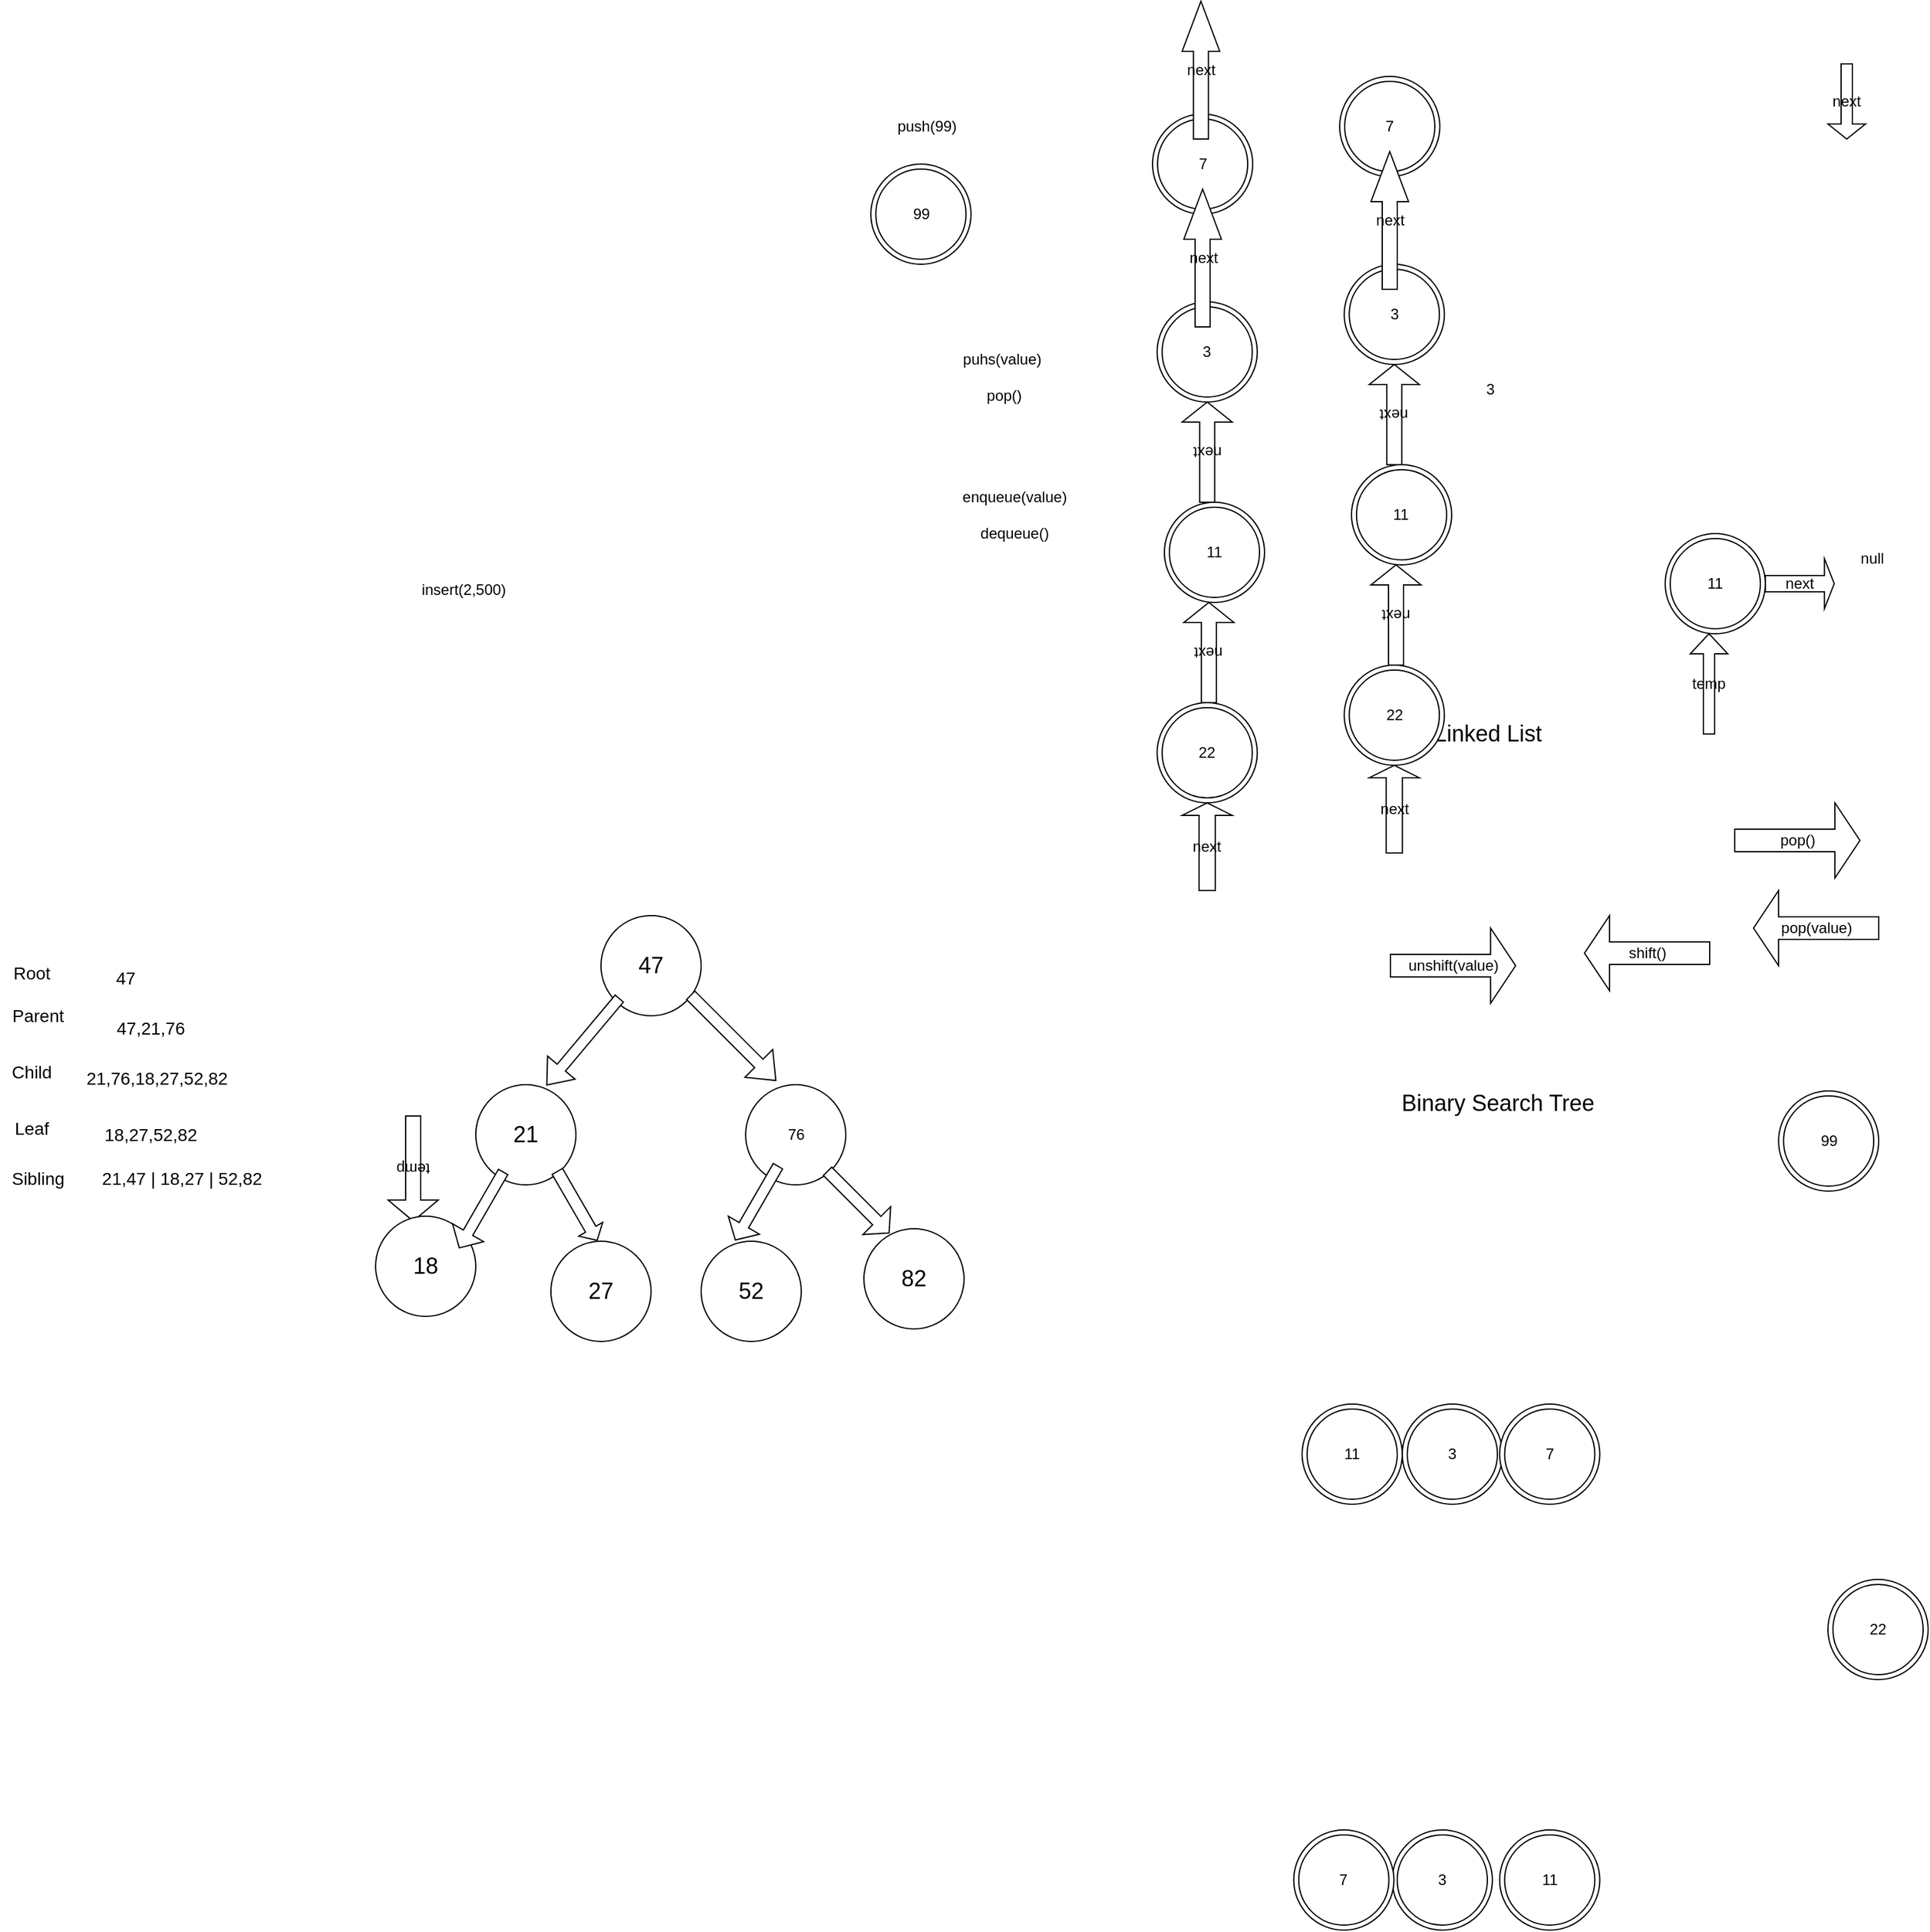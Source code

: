 <mxfile>
    <diagram id="J0BU5uh6VnGHpy-MeXnG" name="Page-1">
        <mxGraphModel dx="1671" dy="650" grid="1" gridSize="10" guides="1" tooltips="1" connect="1" arrows="1" fold="1" page="1" pageScale="1" pageWidth="827" pageHeight="1169" math="0" shadow="0">
            <root>
                <mxCell id="0"/>
                <mxCell id="1" parent="0"/>
                <mxCell id="2" value="11" style="ellipse;shape=doubleEllipse;whiteSpace=wrap;html=1;aspect=fixed;" parent="1" vertex="1">
                    <mxGeometry x="200" y="400" width="80" height="80" as="geometry"/>
                </mxCell>
                <mxCell id="3" value="3" style="ellipse;shape=doubleEllipse;whiteSpace=wrap;html=1;aspect=fixed;" parent="1" vertex="1">
                    <mxGeometry x="194.2" y="240" width="80" height="80" as="geometry"/>
                </mxCell>
                <mxCell id="4" value="7" style="ellipse;shape=doubleEllipse;whiteSpace=wrap;html=1;aspect=fixed;" parent="1" vertex="1">
                    <mxGeometry x="190.55" y="90" width="80" height="80" as="geometry"/>
                </mxCell>
                <mxCell id="5" value="next" style="shape=singleArrow;whiteSpace=wrap;html=1;rotation=-180;direction=south;" parent="1" vertex="1">
                    <mxGeometry x="215.55" y="480" width="40" height="80" as="geometry"/>
                </mxCell>
                <mxCell id="6" value="temp" style="shape=singleArrow;whiteSpace=wrap;html=1;rotation=-180;direction=north;" parent="1" vertex="1">
                    <mxGeometry x="-419.995" y="890.005" width="40" height="83.91" as="geometry"/>
                </mxCell>
                <mxCell id="7" value="next" style="shape=singleArrow;whiteSpace=wrap;html=1;rotation=-180;direction=south;" parent="1" vertex="1">
                    <mxGeometry x="214.2" y="320" width="40" height="80" as="geometry"/>
                </mxCell>
                <mxCell id="16" value="unshift(value)" style="shape=singleArrow;whiteSpace=wrap;html=1;" parent="1" vertex="1">
                    <mxGeometry x="380.55" y="740" width="100" height="60" as="geometry"/>
                </mxCell>
                <mxCell id="17" value="shift()" style="shape=singleArrow;direction=west;whiteSpace=wrap;html=1;" parent="1" vertex="1">
                    <mxGeometry x="535.55" y="730" width="100" height="60" as="geometry"/>
                </mxCell>
                <mxCell id="18" value="22" style="ellipse;shape=doubleEllipse;whiteSpace=wrap;html=1;aspect=fixed;" parent="1" vertex="1">
                    <mxGeometry x="194.2" y="560" width="80" height="80" as="geometry"/>
                </mxCell>
                <mxCell id="23" value="temp" style="shape=singleArrow;direction=north;whiteSpace=wrap;html=1;" parent="1" vertex="1">
                    <mxGeometry x="620" y="505" width="30" height="80" as="geometry"/>
                </mxCell>
                <mxCell id="36" value="pop(value)" style="shape=singleArrow;direction=west;whiteSpace=wrap;html=1;" parent="1" vertex="1">
                    <mxGeometry x="670.55" y="710" width="100" height="60" as="geometry"/>
                </mxCell>
                <mxCell id="37" value="pop()" style="shape=singleArrow;whiteSpace=wrap;html=1;" parent="1" vertex="1">
                    <mxGeometry x="655.55" y="640" width="100" height="60" as="geometry"/>
                </mxCell>
                <mxCell id="38" value="&lt;font style=&quot;font-size: 18px&quot;&gt;47&lt;/font&gt;" style="ellipse;whiteSpace=wrap;html=1;aspect=fixed;" parent="1" vertex="1">
                    <mxGeometry x="-250" y="730" width="80" height="80" as="geometry"/>
                </mxCell>
                <mxCell id="39" value="76" style="ellipse;whiteSpace=wrap;html=1;aspect=fixed;" parent="1" vertex="1">
                    <mxGeometry x="-134.45" y="865" width="80" height="80" as="geometry"/>
                </mxCell>
                <mxCell id="40" value="&lt;font style=&quot;font-size: 18px&quot;&gt;21&lt;/font&gt;" style="ellipse;whiteSpace=wrap;html=1;aspect=fixed;" parent="1" vertex="1">
                    <mxGeometry x="-350" y="865" width="80" height="80" as="geometry"/>
                </mxCell>
                <mxCell id="41" value="&lt;font style=&quot;font-size: 18px&quot;&gt;82&lt;/font&gt;" style="ellipse;whiteSpace=wrap;html=1;aspect=fixed;" parent="1" vertex="1">
                    <mxGeometry x="-40" y="980" width="80" height="80" as="geometry"/>
                </mxCell>
                <mxCell id="42" value="&lt;font style=&quot;font-size: 18px&quot;&gt;52&lt;/font&gt;" style="ellipse;whiteSpace=wrap;html=1;aspect=fixed;" parent="1" vertex="1">
                    <mxGeometry x="-170" y="990" width="80" height="80" as="geometry"/>
                </mxCell>
                <mxCell id="43" value="&lt;font style=&quot;font-size: 18px&quot;&gt;27&lt;/font&gt;" style="ellipse;whiteSpace=wrap;html=1;aspect=fixed;" parent="1" vertex="1">
                    <mxGeometry x="-290" y="990" width="80" height="80" as="geometry"/>
                </mxCell>
                <mxCell id="44" value="&lt;font style=&quot;font-size: 18px&quot;&gt;18&lt;/font&gt;" style="ellipse;whiteSpace=wrap;html=1;aspect=fixed;" parent="1" vertex="1">
                    <mxGeometry x="-430" y="970" width="80" height="80" as="geometry"/>
                </mxCell>
                <mxCell id="45" value="" style="shape=singleArrow;direction=south;whiteSpace=wrap;html=1;rotation=30;" parent="1" vertex="1">
                    <mxGeometry x="-140.0" y="925.55" width="28.66" height="67.99" as="geometry"/>
                </mxCell>
                <mxCell id="46" value="" style="shape=singleArrow;direction=south;whiteSpace=wrap;html=1;rotation=40;" parent="1" vertex="1">
                    <mxGeometry x="-278.66" y="785.74" width="28.66" height="90" as="geometry"/>
                </mxCell>
                <mxCell id="47" value="" style="shape=singleArrow;direction=south;whiteSpace=wrap;html=1;rotation=30;" parent="1" vertex="1">
                    <mxGeometry x="-360" y="930" width="28.66" height="70" as="geometry"/>
                </mxCell>
                <mxCell id="48" value="" style="shape=singleArrow;direction=south;whiteSpace=wrap;html=1;rotation=-45;" parent="1" vertex="1">
                    <mxGeometry x="-160" y="779.57" width="31.35" height="96.17" as="geometry"/>
                </mxCell>
                <mxCell id="50" value="" style="shape=singleArrow;direction=south;whiteSpace=wrap;html=1;rotation=-30;arrowWidth=0.432;arrowSize=0.161;" parent="1" vertex="1">
                    <mxGeometry x="-280" y="930" width="22.09" height="63.54" as="geometry"/>
                </mxCell>
                <mxCell id="51" value="" style="shape=singleArrow;direction=south;whiteSpace=wrap;html=1;rotation=-45;" parent="1" vertex="1">
                    <mxGeometry x="-60.13" y="924.03" width="31.35" height="69.51" as="geometry"/>
                </mxCell>
                <mxCell id="52" value="Binary Search Tree" style="text;html=1;align=center;verticalAlign=middle;resizable=0;points=[];autosize=1;strokeColor=none;fillColor=none;fontSize=18;" parent="1" vertex="1">
                    <mxGeometry x="380.55" y="865" width="170" height="30" as="geometry"/>
                </mxCell>
                <mxCell id="53" value="Linked List" style="text;html=1;align=center;verticalAlign=middle;resizable=0;points=[];autosize=1;strokeColor=none;fillColor=none;fontSize=18;" parent="1" vertex="1">
                    <mxGeometry x="408.21" y="570" width="100" height="30" as="geometry"/>
                </mxCell>
                <mxCell id="56" value="null" style="text;html=1;align=center;verticalAlign=middle;resizable=0;points=[];autosize=1;strokeColor=none;fillColor=none;" parent="1" vertex="1">
                    <mxGeometry x="750" y="435" width="30" height="20" as="geometry"/>
                </mxCell>
                <mxCell id="59" value="next" style="shape=singleArrow;whiteSpace=wrap;html=1;rotation=0;arrowWidth=0.324;arrowSize=0.142;direction=north;" parent="1" vertex="1">
                    <mxGeometry x="214.2" y="640" width="40" height="70" as="geometry"/>
                </mxCell>
                <mxCell id="61" value="next" style="shape=singleArrow;direction=south;whiteSpace=wrap;html=1;" parent="1" vertex="1">
                    <mxGeometry x="730" y="50" width="30" height="60" as="geometry"/>
                </mxCell>
                <mxCell id="79" value="next" style="html=1;shadow=0;dashed=0;align=center;verticalAlign=middle;shape=mxgraph.arrows2.arrow;dy=0.6;dx=40;notch=0;direction=north;rotation=0;" parent="1" vertex="1">
                    <mxGeometry x="215.55" y="150" width="30" height="110" as="geometry"/>
                </mxCell>
                <mxCell id="97" value="3" style="text;html=1;align=center;verticalAlign=middle;resizable=0;points=[];autosize=1;strokeColor=none;fillColor=none;" parent="1" vertex="1">
                    <mxGeometry x="450" y="300" width="20" height="20" as="geometry"/>
                </mxCell>
                <mxCell id="105" value="insert(2,500)" style="text;html=1;align=center;verticalAlign=middle;resizable=0;points=[];autosize=1;strokeColor=none;fillColor=none;" parent="1" vertex="1">
                    <mxGeometry x="-400" y="460" width="80" height="20" as="geometry"/>
                </mxCell>
                <mxCell id="112" value="11" style="ellipse;shape=doubleEllipse;whiteSpace=wrap;html=1;aspect=fixed;" parent="1" vertex="1">
                    <mxGeometry x="600" y="425" width="80" height="80" as="geometry"/>
                </mxCell>
                <mxCell id="113" value="next" style="shape=singleArrow;whiteSpace=wrap;html=1;rotation=0;arrowWidth=0.324;arrowSize=0.142;" parent="1" vertex="1">
                    <mxGeometry x="680" y="445" width="55" height="40" as="geometry"/>
                </mxCell>
                <mxCell id="124" value="next" style="html=1;shadow=0;dashed=0;align=center;verticalAlign=middle;shape=mxgraph.arrows2.arrow;dy=0.6;dx=40;notch=0;direction=north;rotation=0;" parent="1" vertex="1">
                    <mxGeometry x="214.2" width="30" height="110" as="geometry"/>
                </mxCell>
                <mxCell id="125" value="push(99)" style="text;html=1;align=center;verticalAlign=middle;resizable=0;points=[];autosize=1;strokeColor=none;fillColor=none;" parent="1" vertex="1">
                    <mxGeometry x="-20" y="90" width="60" height="20" as="geometry"/>
                </mxCell>
                <mxCell id="126" value="99" style="ellipse;shape=doubleEllipse;whiteSpace=wrap;html=1;aspect=fixed;" parent="1" vertex="1">
                    <mxGeometry x="-34.45" y="130" width="80" height="80" as="geometry"/>
                </mxCell>
                <mxCell id="127" value="&lt;font style=&quot;font-size: 14px&quot;&gt;Root&lt;/font&gt;" style="text;html=1;align=center;verticalAlign=middle;resizable=0;points=[];autosize=1;strokeColor=none;fillColor=none;" parent="1" vertex="1">
                    <mxGeometry x="-730" y="765.74" width="50" height="20" as="geometry"/>
                </mxCell>
                <mxCell id="128" value="&lt;font style=&quot;font-size: 14px&quot;&gt;Parent&lt;/font&gt;" style="text;html=1;align=center;verticalAlign=middle;resizable=0;points=[];autosize=1;strokeColor=none;fillColor=none;" parent="1" vertex="1">
                    <mxGeometry x="-730" y="800" width="60" height="20" as="geometry"/>
                </mxCell>
                <mxCell id="129" value="&lt;font style=&quot;font-size: 14px&quot;&gt;Child&lt;/font&gt;" style="text;html=1;align=center;verticalAlign=middle;resizable=0;points=[];autosize=1;strokeColor=none;fillColor=none;" parent="1" vertex="1">
                    <mxGeometry x="-730" y="845" width="50" height="20" as="geometry"/>
                </mxCell>
                <mxCell id="130" value="Leaf" style="text;html=1;align=center;verticalAlign=middle;resizable=0;points=[];autosize=1;strokeColor=none;fillColor=none;fontSize=14;" parent="1" vertex="1">
                    <mxGeometry x="-725" y="890" width="40" height="20" as="geometry"/>
                </mxCell>
                <mxCell id="131" value="Sibling" style="text;html=1;align=center;verticalAlign=middle;resizable=0;points=[];autosize=1;strokeColor=none;fillColor=none;fontSize=14;" parent="1" vertex="1">
                    <mxGeometry x="-730" y="930" width="60" height="20" as="geometry"/>
                </mxCell>
                <mxCell id="136" value="47" style="text;html=1;align=center;verticalAlign=middle;resizable=0;points=[];autosize=1;strokeColor=none;fillColor=none;fontSize=14;" parent="1" vertex="1">
                    <mxGeometry x="-645" y="770" width="30" height="20" as="geometry"/>
                </mxCell>
                <mxCell id="137" value="47,21,76" style="text;html=1;align=center;verticalAlign=middle;resizable=0;points=[];autosize=1;strokeColor=none;fillColor=none;fontSize=14;" parent="1" vertex="1">
                    <mxGeometry x="-645" y="810" width="70" height="20" as="geometry"/>
                </mxCell>
                <mxCell id="138" value="21,76,18,27,52,82" style="text;html=1;align=center;verticalAlign=middle;resizable=0;points=[];autosize=1;strokeColor=none;fillColor=none;fontSize=14;" parent="1" vertex="1">
                    <mxGeometry x="-670" y="849.61" width="130" height="20" as="geometry"/>
                </mxCell>
                <mxCell id="139" value="18,27,52,82" style="text;html=1;align=center;verticalAlign=middle;resizable=0;points=[];autosize=1;strokeColor=none;fillColor=none;fontSize=14;" parent="1" vertex="1">
                    <mxGeometry x="-655" y="895" width="90" height="20" as="geometry"/>
                </mxCell>
                <mxCell id="140" value="21,47 | 18,27 | 52,82" style="text;html=1;align=center;verticalAlign=middle;resizable=0;points=[];autosize=1;strokeColor=none;fillColor=none;fontSize=14;" parent="1" vertex="1">
                    <mxGeometry x="-655" y="930" width="140" height="20" as="geometry"/>
                </mxCell>
                <mxCell id="141" value="11" style="ellipse;shape=doubleEllipse;whiteSpace=wrap;html=1;aspect=fixed;" parent="1" vertex="1">
                    <mxGeometry x="349.45" y="370" width="80" height="80" as="geometry"/>
                </mxCell>
                <mxCell id="142" value="3" style="ellipse;shape=doubleEllipse;whiteSpace=wrap;html=1;aspect=fixed;" parent="1" vertex="1">
                    <mxGeometry x="343.65" y="210" width="80" height="80" as="geometry"/>
                </mxCell>
                <mxCell id="143" value="7" style="ellipse;shape=doubleEllipse;whiteSpace=wrap;html=1;aspect=fixed;" parent="1" vertex="1">
                    <mxGeometry x="340" y="60" width="80" height="80" as="geometry"/>
                </mxCell>
                <mxCell id="144" value="next" style="shape=singleArrow;whiteSpace=wrap;html=1;rotation=-180;direction=south;" parent="1" vertex="1">
                    <mxGeometry x="365" y="450" width="40" height="80" as="geometry"/>
                </mxCell>
                <mxCell id="145" value="next" style="shape=singleArrow;whiteSpace=wrap;html=1;rotation=-180;direction=south;" parent="1" vertex="1">
                    <mxGeometry x="363.65" y="290" width="40" height="80" as="geometry"/>
                </mxCell>
                <mxCell id="146" value="22" style="ellipse;shape=doubleEllipse;whiteSpace=wrap;html=1;aspect=fixed;" parent="1" vertex="1">
                    <mxGeometry x="343.65" y="530" width="80" height="80" as="geometry"/>
                </mxCell>
                <mxCell id="147" value="next" style="shape=singleArrow;whiteSpace=wrap;html=1;rotation=0;arrowWidth=0.324;arrowSize=0.142;direction=north;" parent="1" vertex="1">
                    <mxGeometry x="363.65" y="610" width="40" height="70" as="geometry"/>
                </mxCell>
                <mxCell id="148" value="next" style="html=1;shadow=0;dashed=0;align=center;verticalAlign=middle;shape=mxgraph.arrows2.arrow;dy=0.6;dx=40;notch=0;direction=north;rotation=0;" parent="1" vertex="1">
                    <mxGeometry x="365" y="120" width="30" height="110" as="geometry"/>
                </mxCell>
                <mxCell id="149" value="puhs(value)&lt;br&gt;&lt;br&gt;&amp;nbsp;pop()" style="text;html=1;align=center;verticalAlign=middle;resizable=0;points=[];autosize=1;strokeColor=none;fillColor=none;" vertex="1" parent="1">
                    <mxGeometry x="30" y="275" width="80" height="50" as="geometry"/>
                </mxCell>
                <mxCell id="150" value="enqueue(value)&lt;br&gt;&lt;br&gt;dequeue()" style="text;html=1;align=center;verticalAlign=middle;resizable=0;points=[];autosize=1;strokeColor=none;fillColor=none;" vertex="1" parent="1">
                    <mxGeometry x="30" y="385" width="100" height="50" as="geometry"/>
                </mxCell>
                <mxCell id="151" value="11" style="ellipse;shape=doubleEllipse;whiteSpace=wrap;html=1;aspect=fixed;" vertex="1" parent="1">
                    <mxGeometry x="310.0" y="1120.0" width="80" height="80" as="geometry"/>
                </mxCell>
                <mxCell id="152" value="3" style="ellipse;shape=doubleEllipse;whiteSpace=wrap;html=1;aspect=fixed;" vertex="1" parent="1">
                    <mxGeometry x="390.0" y="1120" width="80" height="80" as="geometry"/>
                </mxCell>
                <mxCell id="153" value="7" style="ellipse;shape=doubleEllipse;whiteSpace=wrap;html=1;aspect=fixed;" vertex="1" parent="1">
                    <mxGeometry x="467.78" y="1120" width="80" height="80" as="geometry"/>
                </mxCell>
                <mxCell id="156" value="22" style="ellipse;shape=doubleEllipse;whiteSpace=wrap;html=1;aspect=fixed;" vertex="1" parent="1">
                    <mxGeometry x="730" y="1260.0" width="80" height="80" as="geometry"/>
                </mxCell>
                <mxCell id="159" value="11" style="ellipse;shape=doubleEllipse;whiteSpace=wrap;html=1;aspect=fixed;" vertex="1" parent="1">
                    <mxGeometry x="467.78" y="1460.0" width="80" height="80" as="geometry"/>
                </mxCell>
                <mxCell id="160" value="3" style="ellipse;shape=doubleEllipse;whiteSpace=wrap;html=1;aspect=fixed;" vertex="1" parent="1">
                    <mxGeometry x="381.98" y="1460" width="80" height="80" as="geometry"/>
                </mxCell>
                <mxCell id="161" value="7" style="ellipse;shape=doubleEllipse;whiteSpace=wrap;html=1;aspect=fixed;" vertex="1" parent="1">
                    <mxGeometry x="303.33" y="1460" width="80" height="80" as="geometry"/>
                </mxCell>
                <mxCell id="162" value="99" style="ellipse;shape=doubleEllipse;whiteSpace=wrap;html=1;aspect=fixed;" vertex="1" parent="1">
                    <mxGeometry x="690.55" y="870.0" width="80" height="80" as="geometry"/>
                </mxCell>
            </root>
        </mxGraphModel>
    </diagram>
</mxfile>